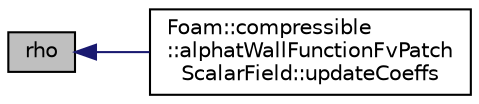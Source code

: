 digraph "rho"
{
  bgcolor="transparent";
  edge [fontname="Helvetica",fontsize="10",labelfontname="Helvetica",labelfontsize="10"];
  node [fontname="Helvetica",fontsize="10",shape=record];
  rankdir="LR";
  Node1 [label="rho",height=0.2,width=0.4,color="black", fillcolor="grey75", style="filled", fontcolor="black"];
  Node1 -> Node2 [dir="back",color="midnightblue",fontsize="10",style="solid",fontname="Helvetica"];
  Node2 [label="Foam::compressible\l::alphatWallFunctionFvPatch\lScalarField::updateCoeffs",height=0.2,width=0.4,color="black",URL="$a00044.html#a7e24eafac629d3733181cd942d4c902f",tooltip="Update the coefficients associated with the patch field. "];
}
